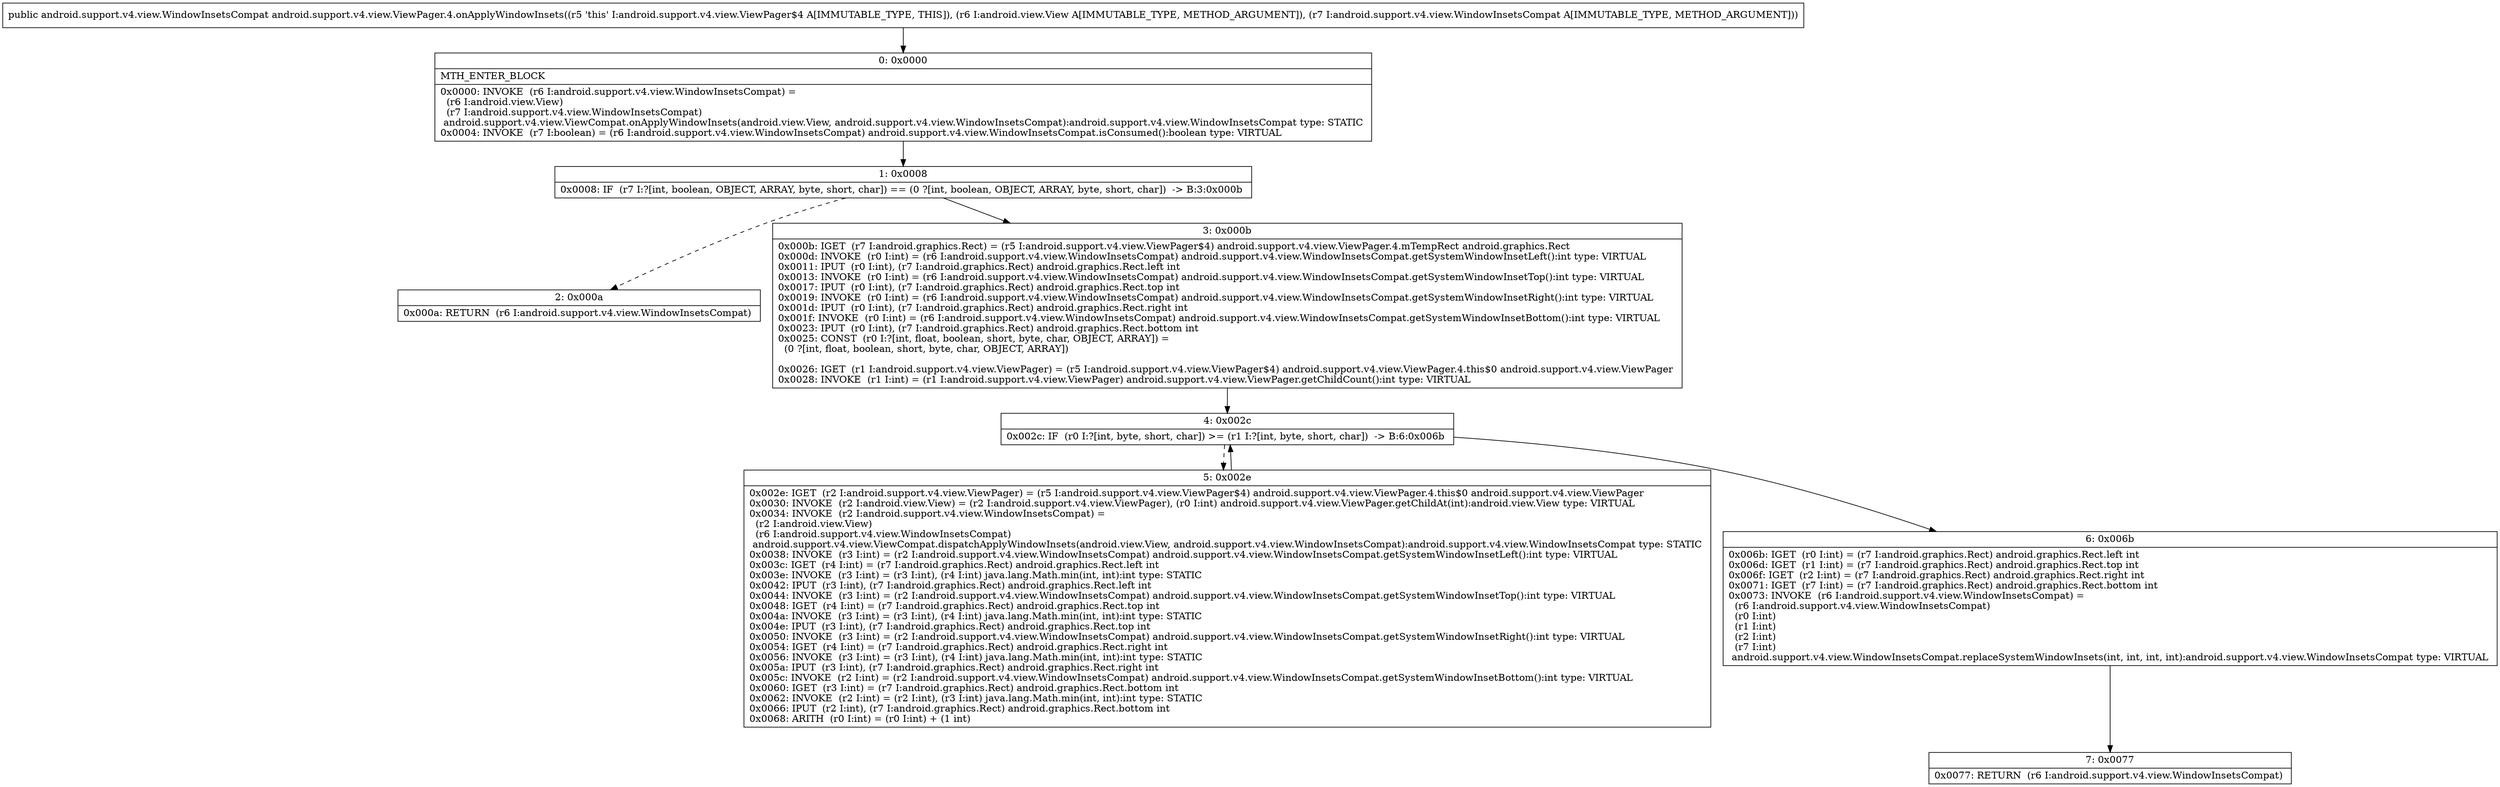 digraph "CFG forandroid.support.v4.view.ViewPager.4.onApplyWindowInsets(Landroid\/view\/View;Landroid\/support\/v4\/view\/WindowInsetsCompat;)Landroid\/support\/v4\/view\/WindowInsetsCompat;" {
Node_0 [shape=record,label="{0\:\ 0x0000|MTH_ENTER_BLOCK\l|0x0000: INVOKE  (r6 I:android.support.v4.view.WindowInsetsCompat) = \l  (r6 I:android.view.View)\l  (r7 I:android.support.v4.view.WindowInsetsCompat)\l android.support.v4.view.ViewCompat.onApplyWindowInsets(android.view.View, android.support.v4.view.WindowInsetsCompat):android.support.v4.view.WindowInsetsCompat type: STATIC \l0x0004: INVOKE  (r7 I:boolean) = (r6 I:android.support.v4.view.WindowInsetsCompat) android.support.v4.view.WindowInsetsCompat.isConsumed():boolean type: VIRTUAL \l}"];
Node_1 [shape=record,label="{1\:\ 0x0008|0x0008: IF  (r7 I:?[int, boolean, OBJECT, ARRAY, byte, short, char]) == (0 ?[int, boolean, OBJECT, ARRAY, byte, short, char])  \-\> B:3:0x000b \l}"];
Node_2 [shape=record,label="{2\:\ 0x000a|0x000a: RETURN  (r6 I:android.support.v4.view.WindowInsetsCompat) \l}"];
Node_3 [shape=record,label="{3\:\ 0x000b|0x000b: IGET  (r7 I:android.graphics.Rect) = (r5 I:android.support.v4.view.ViewPager$4) android.support.v4.view.ViewPager.4.mTempRect android.graphics.Rect \l0x000d: INVOKE  (r0 I:int) = (r6 I:android.support.v4.view.WindowInsetsCompat) android.support.v4.view.WindowInsetsCompat.getSystemWindowInsetLeft():int type: VIRTUAL \l0x0011: IPUT  (r0 I:int), (r7 I:android.graphics.Rect) android.graphics.Rect.left int \l0x0013: INVOKE  (r0 I:int) = (r6 I:android.support.v4.view.WindowInsetsCompat) android.support.v4.view.WindowInsetsCompat.getSystemWindowInsetTop():int type: VIRTUAL \l0x0017: IPUT  (r0 I:int), (r7 I:android.graphics.Rect) android.graphics.Rect.top int \l0x0019: INVOKE  (r0 I:int) = (r6 I:android.support.v4.view.WindowInsetsCompat) android.support.v4.view.WindowInsetsCompat.getSystemWindowInsetRight():int type: VIRTUAL \l0x001d: IPUT  (r0 I:int), (r7 I:android.graphics.Rect) android.graphics.Rect.right int \l0x001f: INVOKE  (r0 I:int) = (r6 I:android.support.v4.view.WindowInsetsCompat) android.support.v4.view.WindowInsetsCompat.getSystemWindowInsetBottom():int type: VIRTUAL \l0x0023: IPUT  (r0 I:int), (r7 I:android.graphics.Rect) android.graphics.Rect.bottom int \l0x0025: CONST  (r0 I:?[int, float, boolean, short, byte, char, OBJECT, ARRAY]) = \l  (0 ?[int, float, boolean, short, byte, char, OBJECT, ARRAY])\l \l0x0026: IGET  (r1 I:android.support.v4.view.ViewPager) = (r5 I:android.support.v4.view.ViewPager$4) android.support.v4.view.ViewPager.4.this$0 android.support.v4.view.ViewPager \l0x0028: INVOKE  (r1 I:int) = (r1 I:android.support.v4.view.ViewPager) android.support.v4.view.ViewPager.getChildCount():int type: VIRTUAL \l}"];
Node_4 [shape=record,label="{4\:\ 0x002c|0x002c: IF  (r0 I:?[int, byte, short, char]) \>= (r1 I:?[int, byte, short, char])  \-\> B:6:0x006b \l}"];
Node_5 [shape=record,label="{5\:\ 0x002e|0x002e: IGET  (r2 I:android.support.v4.view.ViewPager) = (r5 I:android.support.v4.view.ViewPager$4) android.support.v4.view.ViewPager.4.this$0 android.support.v4.view.ViewPager \l0x0030: INVOKE  (r2 I:android.view.View) = (r2 I:android.support.v4.view.ViewPager), (r0 I:int) android.support.v4.view.ViewPager.getChildAt(int):android.view.View type: VIRTUAL \l0x0034: INVOKE  (r2 I:android.support.v4.view.WindowInsetsCompat) = \l  (r2 I:android.view.View)\l  (r6 I:android.support.v4.view.WindowInsetsCompat)\l android.support.v4.view.ViewCompat.dispatchApplyWindowInsets(android.view.View, android.support.v4.view.WindowInsetsCompat):android.support.v4.view.WindowInsetsCompat type: STATIC \l0x0038: INVOKE  (r3 I:int) = (r2 I:android.support.v4.view.WindowInsetsCompat) android.support.v4.view.WindowInsetsCompat.getSystemWindowInsetLeft():int type: VIRTUAL \l0x003c: IGET  (r4 I:int) = (r7 I:android.graphics.Rect) android.graphics.Rect.left int \l0x003e: INVOKE  (r3 I:int) = (r3 I:int), (r4 I:int) java.lang.Math.min(int, int):int type: STATIC \l0x0042: IPUT  (r3 I:int), (r7 I:android.graphics.Rect) android.graphics.Rect.left int \l0x0044: INVOKE  (r3 I:int) = (r2 I:android.support.v4.view.WindowInsetsCompat) android.support.v4.view.WindowInsetsCompat.getSystemWindowInsetTop():int type: VIRTUAL \l0x0048: IGET  (r4 I:int) = (r7 I:android.graphics.Rect) android.graphics.Rect.top int \l0x004a: INVOKE  (r3 I:int) = (r3 I:int), (r4 I:int) java.lang.Math.min(int, int):int type: STATIC \l0x004e: IPUT  (r3 I:int), (r7 I:android.graphics.Rect) android.graphics.Rect.top int \l0x0050: INVOKE  (r3 I:int) = (r2 I:android.support.v4.view.WindowInsetsCompat) android.support.v4.view.WindowInsetsCompat.getSystemWindowInsetRight():int type: VIRTUAL \l0x0054: IGET  (r4 I:int) = (r7 I:android.graphics.Rect) android.graphics.Rect.right int \l0x0056: INVOKE  (r3 I:int) = (r3 I:int), (r4 I:int) java.lang.Math.min(int, int):int type: STATIC \l0x005a: IPUT  (r3 I:int), (r7 I:android.graphics.Rect) android.graphics.Rect.right int \l0x005c: INVOKE  (r2 I:int) = (r2 I:android.support.v4.view.WindowInsetsCompat) android.support.v4.view.WindowInsetsCompat.getSystemWindowInsetBottom():int type: VIRTUAL \l0x0060: IGET  (r3 I:int) = (r7 I:android.graphics.Rect) android.graphics.Rect.bottom int \l0x0062: INVOKE  (r2 I:int) = (r2 I:int), (r3 I:int) java.lang.Math.min(int, int):int type: STATIC \l0x0066: IPUT  (r2 I:int), (r7 I:android.graphics.Rect) android.graphics.Rect.bottom int \l0x0068: ARITH  (r0 I:int) = (r0 I:int) + (1 int) \l}"];
Node_6 [shape=record,label="{6\:\ 0x006b|0x006b: IGET  (r0 I:int) = (r7 I:android.graphics.Rect) android.graphics.Rect.left int \l0x006d: IGET  (r1 I:int) = (r7 I:android.graphics.Rect) android.graphics.Rect.top int \l0x006f: IGET  (r2 I:int) = (r7 I:android.graphics.Rect) android.graphics.Rect.right int \l0x0071: IGET  (r7 I:int) = (r7 I:android.graphics.Rect) android.graphics.Rect.bottom int \l0x0073: INVOKE  (r6 I:android.support.v4.view.WindowInsetsCompat) = \l  (r6 I:android.support.v4.view.WindowInsetsCompat)\l  (r0 I:int)\l  (r1 I:int)\l  (r2 I:int)\l  (r7 I:int)\l android.support.v4.view.WindowInsetsCompat.replaceSystemWindowInsets(int, int, int, int):android.support.v4.view.WindowInsetsCompat type: VIRTUAL \l}"];
Node_7 [shape=record,label="{7\:\ 0x0077|0x0077: RETURN  (r6 I:android.support.v4.view.WindowInsetsCompat) \l}"];
MethodNode[shape=record,label="{public android.support.v4.view.WindowInsetsCompat android.support.v4.view.ViewPager.4.onApplyWindowInsets((r5 'this' I:android.support.v4.view.ViewPager$4 A[IMMUTABLE_TYPE, THIS]), (r6 I:android.view.View A[IMMUTABLE_TYPE, METHOD_ARGUMENT]), (r7 I:android.support.v4.view.WindowInsetsCompat A[IMMUTABLE_TYPE, METHOD_ARGUMENT])) }"];
MethodNode -> Node_0;
Node_0 -> Node_1;
Node_1 -> Node_2[style=dashed];
Node_1 -> Node_3;
Node_3 -> Node_4;
Node_4 -> Node_5[style=dashed];
Node_4 -> Node_6;
Node_5 -> Node_4;
Node_6 -> Node_7;
}

